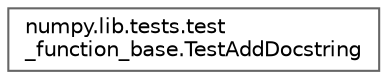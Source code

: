 digraph "Graphical Class Hierarchy"
{
 // LATEX_PDF_SIZE
  bgcolor="transparent";
  edge [fontname=Helvetica,fontsize=10,labelfontname=Helvetica,labelfontsize=10];
  node [fontname=Helvetica,fontsize=10,shape=box,height=0.2,width=0.4];
  rankdir="LR";
  Node0 [id="Node000000",label="numpy.lib.tests.test\l_function_base.TestAddDocstring",height=0.2,width=0.4,color="grey40", fillcolor="white", style="filled",URL="$d4/d23/classnumpy_1_1lib_1_1tests_1_1test__function__base_1_1TestAddDocstring.html",tooltip=" "];
}
